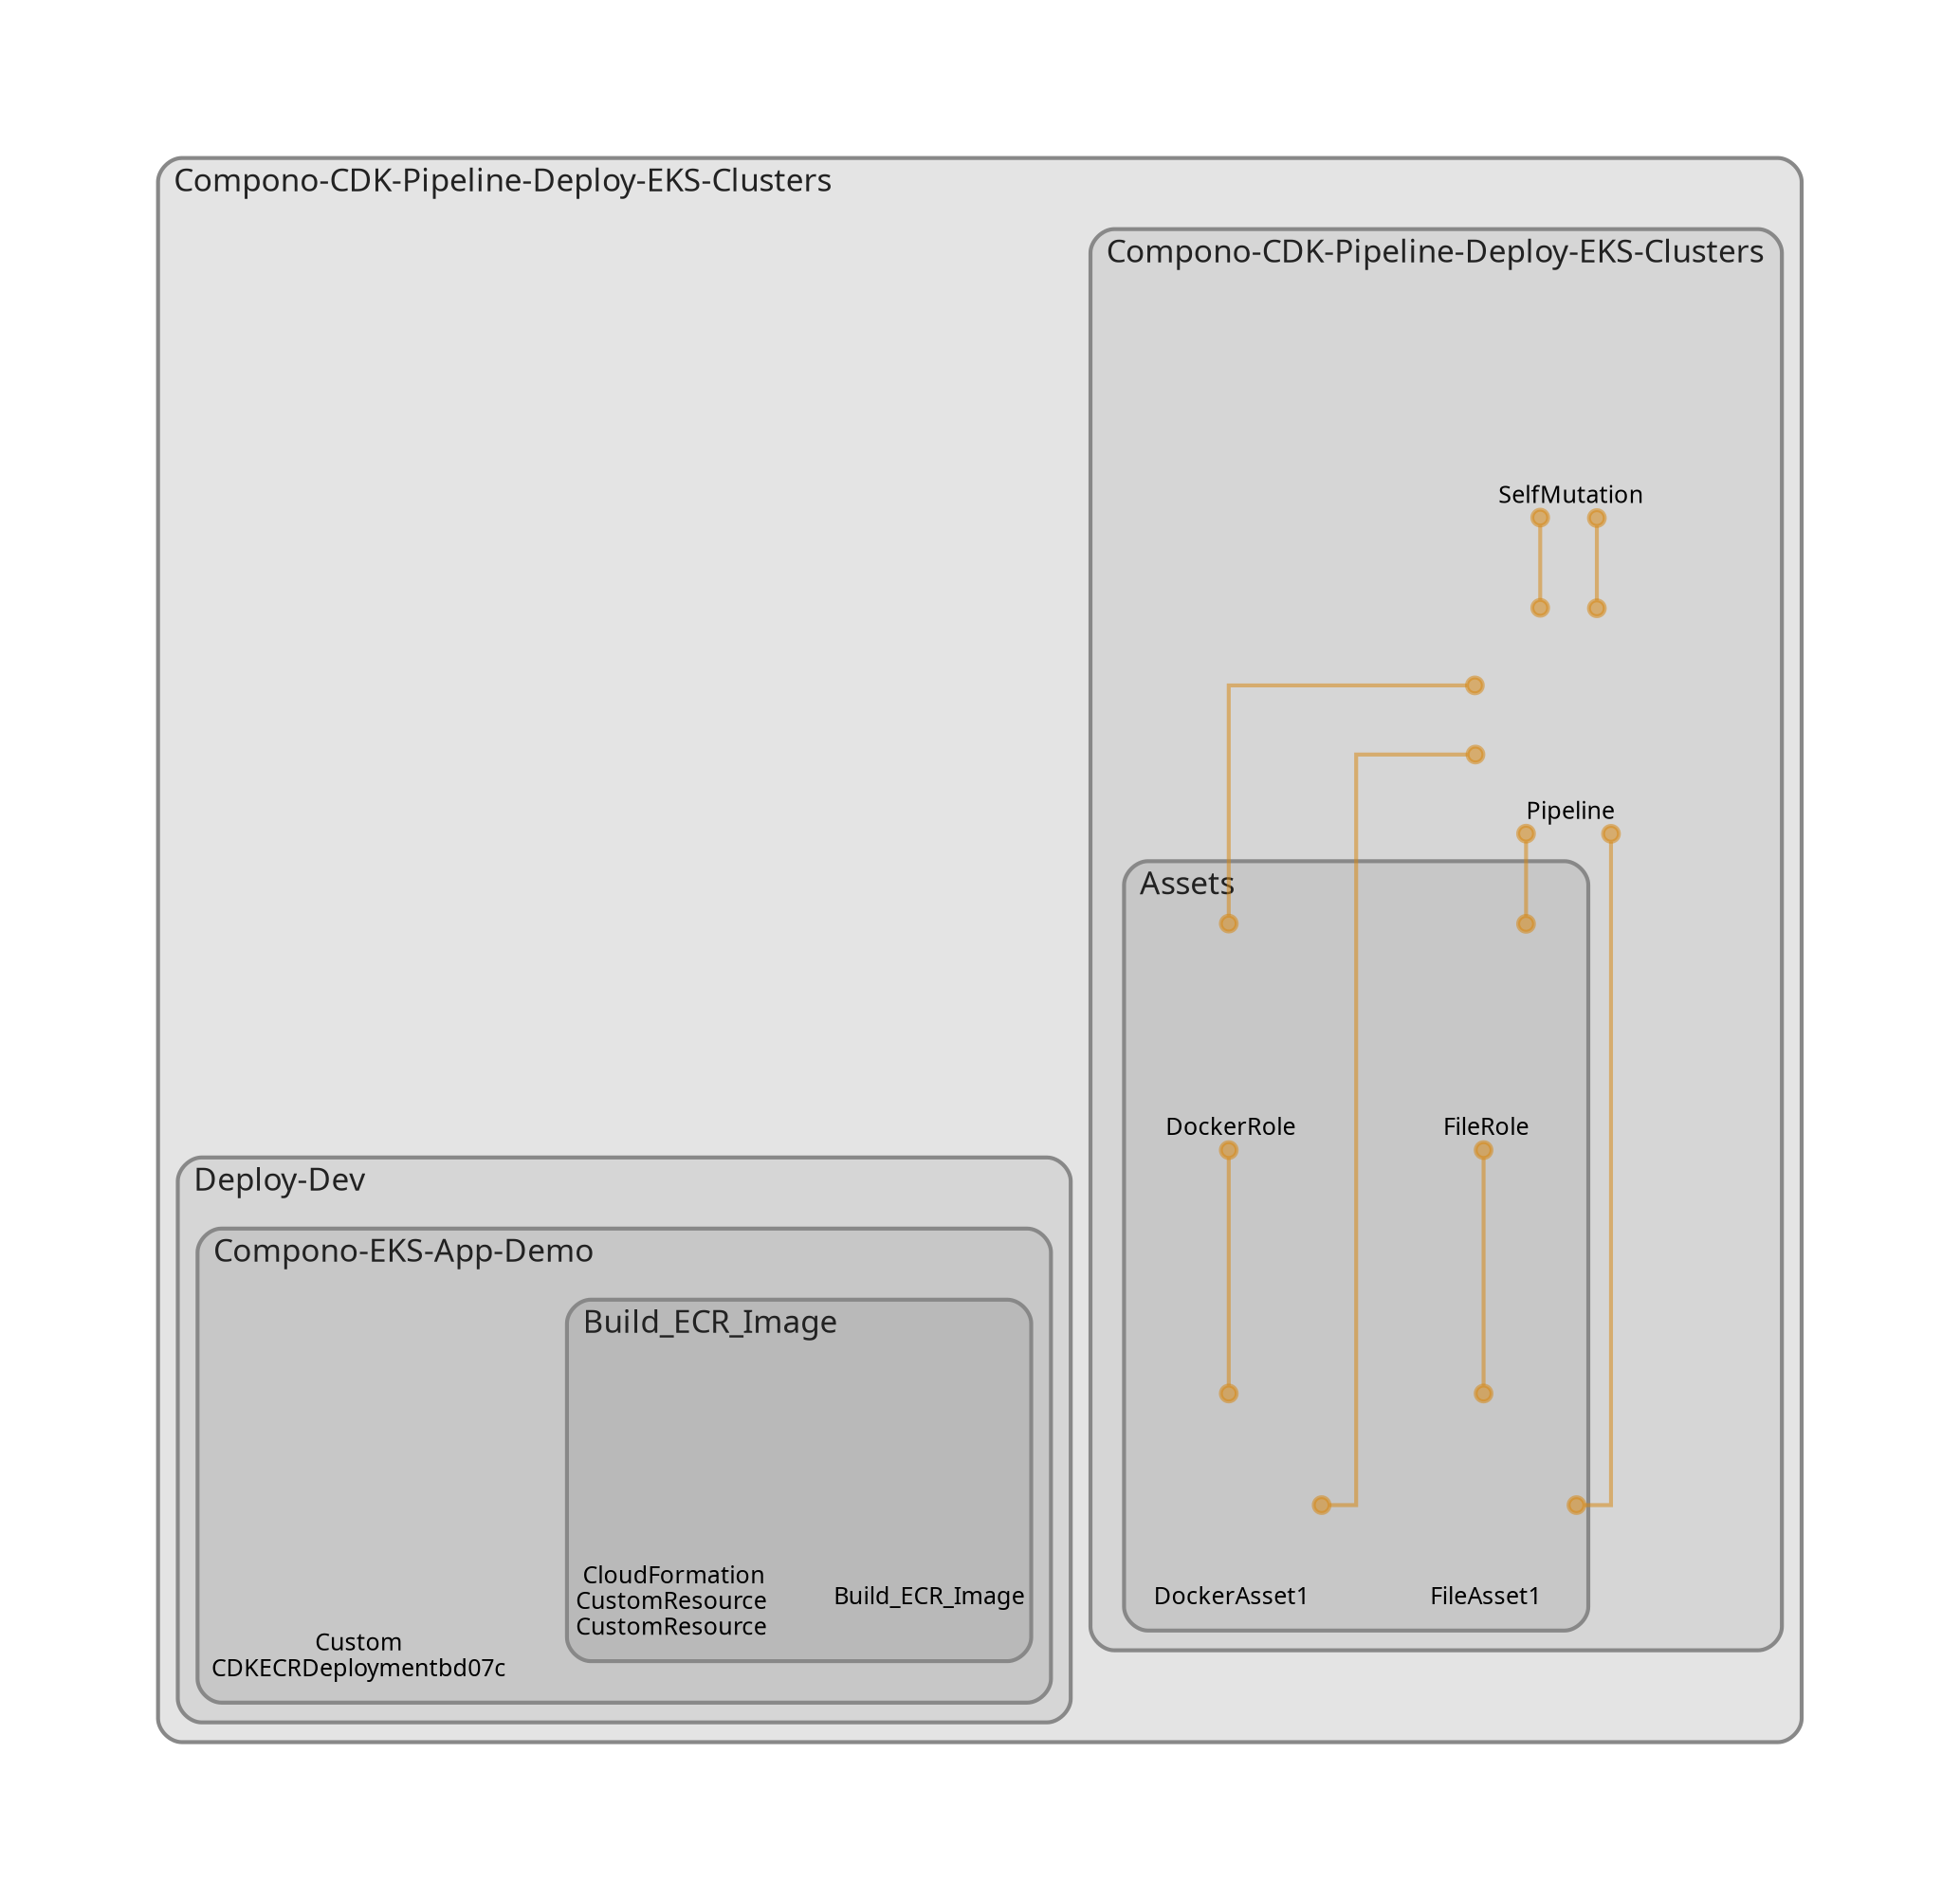 digraph "Diagram" {
  splines = "ortho";
  pad = "1.0";
  nodesep = "0.60";
  ranksep = "0.75";
  fontname = "Sans-Serif";
  fontsize = "15";
  dpi = "200";
  rankdir = "BT";
  compound = "true";
  fontcolor = "#222222";
  edge [
    color = "#D5871488",
    penwidth = 2,
    arrowhead = "dot",
    arrowtail = "dot",
  ];
  node [
    shape = "box",
    style = "rounded",
    fixedsize = true,
    width = 1.7,
    height = 1.7,
    labelloc = "c",
    imagescale = true,
    fontname = "Sans-Serif",
    fontsize = 8,
    margin = 8,
  ];
  subgraph "Compono-CDK-Pipeline-Deploy-EKS-Clusters" {
    subgraph "cluster-SubGraph.Compono-CDK-Pipeline-Deploy-EKS-Clusters" {
      graph [
        label = "Compono-CDK-Pipeline-Deploy-EKS-Clusters",
        labelloc = "b",
        labeljust = "l",
        margin = "10",
        fontsize = "16",
        penwidth = "2",
        pencolor = "#888888",
        style = "filled,rounded",
        fillcolor = "#e4e4e4",
      ];
      subgraph "cluster-SubGraph.Compono-CDK-Pipeline-Deploy-EKS-Clusters" {
        graph [
          label = "Compono-CDK-Pipeline-Deploy-EKS-Clusters",
          labelloc = "b",
          labeljust = "l",
          margin = "10",
          fontsize = "16",
          penwidth = "2",
          pencolor = "#888888",
          style = "filled,rounded",
          fillcolor = "#d6d6d6",
        ];
        "Compono-CDK-Pipeline-Deploy-EKS-Clusters/Compono-CDK-Pipeline-Deploy-EKS-Clusters/Pipeline" [
          label = " Pipeline",
          fontsize = 12,
          image = "/usr/local/lib/node_modules/cdk-dia/icons/aws/Service/Arch_Developer- Tools/64/Arch_AWS-CodePipeline_64@5x.png",
          imagescale = "true",
          imagepos = "tc",
          penwidth = "0",
          shape = "node",
          fixedsize = "true",
          labelloc = "b",
          width = 1.2,
          height = 1.466,
        ];
        "Compono-CDK-Pipeline-Deploy-EKS-Clusters/Compono-CDK-Pipeline-Deploy-EKS-Clusters/UpdatePipeline/SelfMutation" [
          label = " SelfMutation",
          fontsize = 12,
          image = "/usr/local/lib/node_modules/cdk-dia/icons/aws/Service/Arch_Developer- Tools/64/Arch_Amazon-CodeBuild_64@5x.png",
          imagescale = "true",
          imagepos = "tc",
          penwidth = "0",
          shape = "node",
          fixedsize = "true",
          labelloc = "b",
          width = 1.2,
          height = 1.466,
        ];
        subgraph "cluster-SubGraph.Assets" {
          graph [
            label = "Assets",
            labelloc = "b",
            labeljust = "l",
            margin = "10",
            fontsize = "16",
            penwidth = "2",
            pencolor = "#888888",
            style = "filled,rounded",
            fillcolor = "#c7c7c7",
          ];
          "Compono-CDK-Pipeline-Deploy-EKS-Clusters/Compono-CDK-Pipeline-Deploy-EKS-Clusters/Assets/DockerRole" [
            label = " DockerRole",
            fontsize = 12,
            image = "/usr/local/lib/node_modules/cdk-dia/icons/aws/Service/Arch_Security-Identity-Compliance/64/Arch_AWS-Identity-and-Access-Management_64@5x.png",
            imagescale = "true",
            imagepos = "tc",
            penwidth = "0",
            shape = "node",
            fixedsize = "true",
            labelloc = "b",
            width = 1.2,
            height = 1.466,
          ];
          "Compono-CDK-Pipeline-Deploy-EKS-Clusters/Compono-CDK-Pipeline-Deploy-EKS-Clusters/Assets/DockerAsset1" [
            label = " DockerAsset1",
            fontsize = 12,
            image = "/usr/local/lib/node_modules/cdk-dia/icons/aws/Service/Arch_Developer- Tools/64/Arch_Amazon-CodeBuild_64@5x.png",
            imagescale = "true",
            imagepos = "tc",
            penwidth = "0",
            shape = "node",
            fixedsize = "true",
            labelloc = "b",
            width = 1.2,
            height = 1.466,
          ];
          "Compono-CDK-Pipeline-Deploy-EKS-Clusters/Compono-CDK-Pipeline-Deploy-EKS-Clusters/Assets/FileRole" [
            label = " FileRole",
            fontsize = 12,
            image = "/usr/local/lib/node_modules/cdk-dia/icons/aws/Service/Arch_Security-Identity-Compliance/64/Arch_AWS-Identity-and-Access-Management_64@5x.png",
            imagescale = "true",
            imagepos = "tc",
            penwidth = "0",
            shape = "node",
            fixedsize = "true",
            labelloc = "b",
            width = 1.2,
            height = 1.466,
          ];
          "Compono-CDK-Pipeline-Deploy-EKS-Clusters/Compono-CDK-Pipeline-Deploy-EKS-Clusters/Assets/FileAsset1" [
            label = " FileAsset1",
            fontsize = 12,
            image = "/usr/local/lib/node_modules/cdk-dia/icons/aws/Service/Arch_Developer- Tools/64/Arch_Amazon-CodeBuild_64@5x.png",
            imagescale = "true",
            imagepos = "tc",
            penwidth = "0",
            shape = "node",
            fixedsize = "true",
            labelloc = "b",
            width = 1.2,
            height = 1.466,
          ];
        }
      }
      subgraph "cluster-SubGraph.Deploy-Dev" {
        graph [
          label = "Deploy-Dev",
          labelloc = "b",
          labeljust = "l",
          margin = "10",
          fontsize = "16",
          penwidth = "2",
          pencolor = "#888888",
          style = "filled,rounded",
          fillcolor = "#d6d6d6",
        ];
        subgraph "cluster-SubGraph.Compono-EKS-App-Demo" {
          graph [
            label = "Compono-EKS-App-Demo",
            labelloc = "b",
            labeljust = "l",
            margin = "10",
            fontsize = "16",
            penwidth = "2",
            pencolor = "#888888",
            style = "filled,rounded",
            fillcolor = "#c7c7c7",
          ];
          "Compono-CDK-Pipeline-Deploy-EKS-Clusters/Deploy-Dev/Compono-EKS-App-Demo/Custom__CDKECRDeploymentbd07c930edb94112a20f03f096f53666512MiB" [
            label = " Custom \nCDKECRDeploymentbd07c",
            fontsize = 12,
            image = "/usr/local/lib/node_modules/cdk-dia/icons/aws/Service/Arch_Compute/64/Arch_AWS-Lambda_64@5x.png",
            imagescale = "true",
            imagepos = "tc",
            penwidth = "0",
            shape = "node",
            fixedsize = "true",
            labelloc = "b",
            width = 2,
            height = 2.4819999999999998,
          ];
          subgraph "cluster-SubGraph.Build_ECR_Image" {
            graph [
              label = "Build_ECR_Image",
              labelloc = "b",
              labeljust = "l",
              margin = "10",
              fontsize = "16",
              penwidth = "2",
              pencolor = "#888888",
              style = "filled,rounded",
              fillcolor = "#b9b9b9",
            ];
            "Compono-CDK-Pipeline-Deploy-EKS-Clusters/Deploy-Dev/Compono-EKS-App-Demo/Build_ECR_Image/Build_ECR_Image" [
              label = " Build_ECR_Image",
              fontsize = 12,
              image = "/usr/local/lib/node_modules/cdk-dia/icons/aws/Service/Arch_Compute/64/Arch_Amazon-Elastic-Container-Registry_64@5x.png",
              imagescale = "true",
              imagepos = "tc",
              penwidth = "0",
              shape = "node",
              fixedsize = "true",
              labelloc = "b",
              width = 1.2,
              height = 1.466,
            ];
            "Compono-CDK-Pipeline-Deploy-EKS-Clusters/Deploy-Dev/Compono-EKS-App-Demo/Build_ECR_Image/ecr_deployment/CustomResource" [
              label = " CloudFormation\nCustomResource\nCustomResource",
              fontsize = 12,
              image = "/usr/local/lib/node_modules/cdk-dia/icons/aws/Service/Arch_Management-Governance/64/Arch_AWS-CloudFormation_64@5x.png",
              imagescale = "true",
              imagepos = "tc",
              penwidth = "0",
              shape = "node",
              fixedsize = "true",
              labelloc = "b",
              width = 1.2,
              height = 1.898,
            ];
          }
        }
      }
    }
  }
  "Compono-CDK-Pipeline-Deploy-EKS-Clusters/Compono-CDK-Pipeline-Deploy-EKS-Clusters/Pipeline" -> "Compono-CDK-Pipeline-Deploy-EKS-Clusters/Compono-CDK-Pipeline-Deploy-EKS-Clusters/UpdatePipeline/SelfMutation" [
    dir = "both",
  ];
  "Compono-CDK-Pipeline-Deploy-EKS-Clusters/Compono-CDK-Pipeline-Deploy-EKS-Clusters/Pipeline" -> "Compono-CDK-Pipeline-Deploy-EKS-Clusters/Compono-CDK-Pipeline-Deploy-EKS-Clusters/Assets/DockerAsset1" [
    dir = "both",
  ];
  "Compono-CDK-Pipeline-Deploy-EKS-Clusters/Compono-CDK-Pipeline-Deploy-EKS-Clusters/Pipeline" -> "Compono-CDK-Pipeline-Deploy-EKS-Clusters/Compono-CDK-Pipeline-Deploy-EKS-Clusters/Assets/FileAsset1" [
    dir = "both",
  ];
  "Compono-CDK-Pipeline-Deploy-EKS-Clusters/Compono-CDK-Pipeline-Deploy-EKS-Clusters/Assets/DockerRole" -> "Compono-CDK-Pipeline-Deploy-EKS-Clusters/Compono-CDK-Pipeline-Deploy-EKS-Clusters/Pipeline" [
    dir = "both",
  ];
  "Compono-CDK-Pipeline-Deploy-EKS-Clusters/Compono-CDK-Pipeline-Deploy-EKS-Clusters/Assets/DockerAsset1" -> "Compono-CDK-Pipeline-Deploy-EKS-Clusters/Compono-CDK-Pipeline-Deploy-EKS-Clusters/Assets/DockerRole" [
    dir = "both",
  ];
  "Compono-CDK-Pipeline-Deploy-EKS-Clusters/Compono-CDK-Pipeline-Deploy-EKS-Clusters/Assets/FileRole" -> "Compono-CDK-Pipeline-Deploy-EKS-Clusters/Compono-CDK-Pipeline-Deploy-EKS-Clusters/Pipeline" [
    dir = "both",
  ];
  "Compono-CDK-Pipeline-Deploy-EKS-Clusters/Compono-CDK-Pipeline-Deploy-EKS-Clusters/Assets/FileAsset1" -> "Compono-CDK-Pipeline-Deploy-EKS-Clusters/Compono-CDK-Pipeline-Deploy-EKS-Clusters/Assets/FileRole" [
    dir = "both",
  ];
  "Compono-CDK-Pipeline-Deploy-EKS-Clusters/Compono-CDK-Pipeline-Deploy-EKS-Clusters/UpdatePipeline/SelfMutation" -> "Compono-CDK-Pipeline-Deploy-EKS-Clusters/Compono-CDK-Pipeline-Deploy-EKS-Clusters/Pipeline" [
    dir = "both",
  ];
}